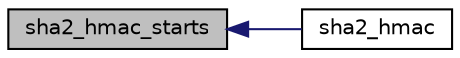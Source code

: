 digraph "sha2_hmac_starts"
{
 // INTERACTIVE_SVG=YES
  edge [fontname="Helvetica",fontsize="10",labelfontname="Helvetica",labelfontsize="10"];
  node [fontname="Helvetica",fontsize="10",shape=record];
  rankdir="LR";
  Node1 [label="sha2_hmac_starts",height=0.2,width=0.4,color="black", fillcolor="grey75", style="filled", fontcolor="black"];
  Node1 -> Node2 [dir="back",color="midnightblue",fontsize="10",style="solid"];
  Node2 [label="sha2_hmac",height=0.2,width=0.4,color="black", fillcolor="white", style="filled",URL="$db/d4d/sha2_8h.html#a33f96332050976275e169a7a676d703f",tooltip="Output = HMAC-SHA-256( hmac key, input buffer ) "];
}
